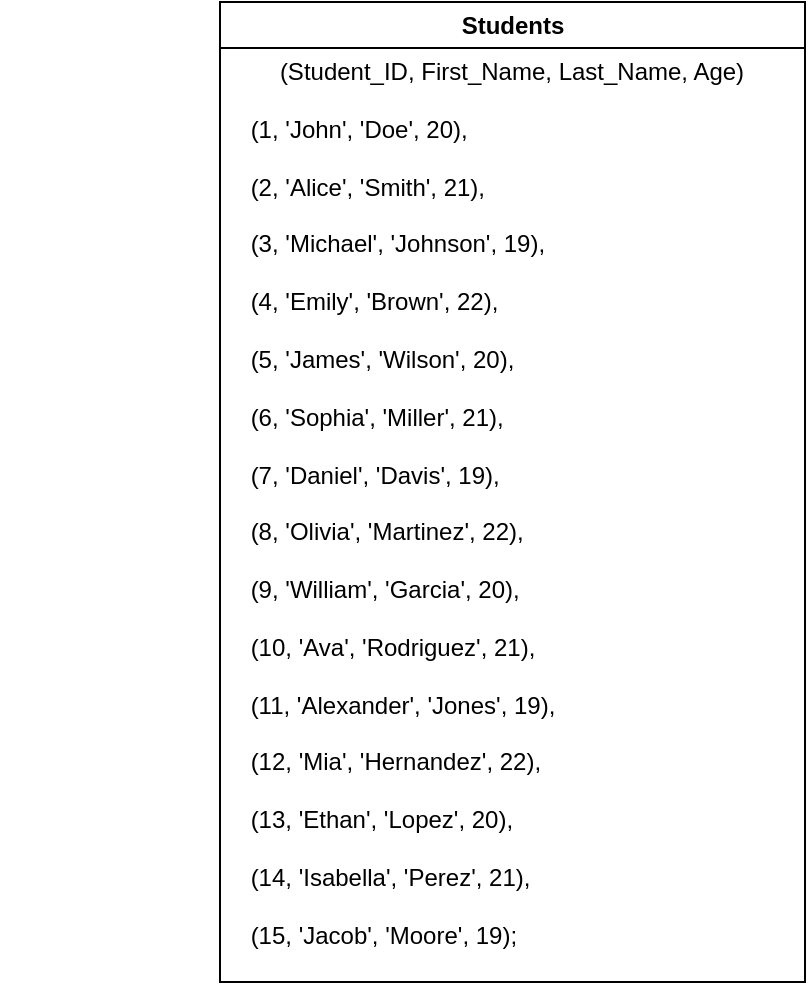 <mxfile version="24.3.1" type="device" pages="6">
  <diagram name="Страница — 1" id="2k8u5zsyD7cZ7z-ac8uu">
    <mxGraphModel dx="954" dy="640" grid="1" gridSize="10" guides="1" tooltips="1" connect="1" arrows="1" fold="1" page="1" pageScale="1" pageWidth="827" pageHeight="1169" math="0" shadow="0">
      <root>
        <mxCell id="0" />
        <mxCell id="1" parent="0" />
        <mxCell id="POhbqO6D0th_ivArTJxQ-1" value="Students" style="swimlane;whiteSpace=wrap;html=1;" vertex="1" parent="1">
          <mxGeometry x="290" y="70" width="292.5" height="490" as="geometry" />
        </mxCell>
        <mxCell id="POhbqO6D0th_ivArTJxQ-5" value="(Student_ID, First_Name, Last_Name, Age)" style="text;html=1;align=center;verticalAlign=middle;whiteSpace=wrap;rounded=0;" vertex="1" parent="POhbqO6D0th_ivArTJxQ-1">
          <mxGeometry x="11.25" y="20" width="270" height="30" as="geometry" />
        </mxCell>
        <mxCell id="POhbqO6D0th_ivArTJxQ-3" value="&lt;div style=&quot;text-align: left;&quot;&gt;&lt;font style=&quot;font-size: 12px;&quot;&gt;(1, &#39;John&#39;, &#39;Doe&#39;, 20),&lt;/font&gt;&lt;/div&gt;&lt;div style=&quot;text-align: left;&quot;&gt;&lt;font style=&quot;font-size: 12px;&quot;&gt;&lt;br&gt;&lt;/font&gt;&lt;/div&gt;&lt;div style=&quot;text-align: left;&quot;&gt;(2, &#39;Alice&#39;, &#39;Smith&#39;, 21),&lt;/div&gt;&lt;div style=&quot;text-align: left;&quot;&gt;&lt;br&gt;&lt;/div&gt;&lt;div style=&quot;text-align: justify;&quot;&gt;(3, &#39;Michael&#39;, &#39;Johnson&#39;, 19),&lt;/div&gt;&lt;div style=&quot;text-align: justify;&quot;&gt;&lt;br&gt;&lt;/div&gt;&lt;div style=&quot;text-align: justify;&quot;&gt;(4, &#39;Emily&#39;, &#39;Brown&#39;, 22),&lt;/div&gt;&lt;div style=&quot;text-align: justify;&quot;&gt;&lt;br&gt;&lt;/div&gt;&lt;div style=&quot;text-align: justify;&quot;&gt;(5, &#39;James&#39;, &#39;Wilson&#39;, 20),&lt;/div&gt;&lt;div style=&quot;text-align: justify;&quot;&gt;&lt;br&gt;&lt;/div&gt;&lt;div style=&quot;text-align: justify;&quot;&gt;(6, &#39;Sophia&#39;, &#39;Miller&#39;, 21),&lt;/div&gt;&lt;div style=&quot;text-align: justify;&quot;&gt;&lt;br&gt;&lt;/div&gt;&lt;div style=&quot;text-align: justify;&quot;&gt;(7, &#39;Daniel&#39;, &#39;Davis&#39;, 19),&lt;/div&gt;&lt;div style=&quot;text-align: justify;&quot;&gt;&lt;br&gt;&lt;/div&gt;&lt;div style=&quot;text-align: justify;&quot;&gt;(8, &#39;Olivia&#39;, &#39;Martinez&#39;, 22),&lt;/div&gt;&lt;div style=&quot;text-align: justify;&quot;&gt;&lt;br&gt;&lt;/div&gt;&lt;div style=&quot;text-align: justify;&quot;&gt;(9, &#39;William&#39;, &#39;Garcia&#39;, 20),&lt;/div&gt;&lt;div style=&quot;text-align: justify;&quot;&gt;&lt;br&gt;&lt;/div&gt;&lt;div style=&quot;text-align: justify;&quot;&gt;(10, &#39;Ava&#39;, &#39;Rodriguez&#39;, 21),&lt;/div&gt;&lt;div style=&quot;text-align: justify;&quot;&gt;&lt;br&gt;&lt;/div&gt;&lt;div style=&quot;text-align: justify;&quot;&gt;(11, &#39;Alexander&#39;, &#39;Jones&#39;, 19),&lt;/div&gt;&lt;div style=&quot;text-align: justify;&quot;&gt;&lt;br&gt;&lt;/div&gt;&lt;div style=&quot;text-align: justify;&quot;&gt;(12, &#39;Mia&#39;, &#39;Hernandez&#39;, 22),&lt;/div&gt;&lt;div style=&quot;text-align: justify;&quot;&gt;&lt;br&gt;&lt;/div&gt;&lt;div style=&quot;text-align: justify;&quot;&gt;(13, &#39;Ethan&#39;, &#39;Lopez&#39;, 20),&lt;/div&gt;&lt;div style=&quot;text-align: justify;&quot;&gt;&lt;br&gt;&lt;/div&gt;&lt;div style=&quot;text-align: justify;&quot;&gt;(14, &#39;Isabella&#39;, &#39;Perez&#39;, 21),&lt;/div&gt;&lt;div style=&quot;text-align: justify;&quot;&gt;&lt;br&gt;&lt;/div&gt;&lt;div style=&quot;text-align: justify;&quot;&gt;(15, &#39;Jacob&#39;, &#39;Moore&#39;, 19);&lt;/div&gt;" style="text;html=1;align=center;verticalAlign=middle;whiteSpace=wrap;rounded=0;" vertex="1" parent="POhbqO6D0th_ivArTJxQ-1">
          <mxGeometry x="-110" y="250" width="402.5" height="30" as="geometry" />
        </mxCell>
      </root>
    </mxGraphModel>
  </diagram>
  <diagram id="VxMuIezB67Uy0fcdeIkM" name="Страница — 2">
    <mxGraphModel dx="1004" dy="674" grid="1" gridSize="10" guides="1" tooltips="1" connect="1" arrows="1" fold="1" page="1" pageScale="1" pageWidth="827" pageHeight="1169" math="0" shadow="0">
      <root>
        <mxCell id="0" />
        <mxCell id="1" parent="0" />
        <mxCell id="5b2G5kedYYkypWOvxyKD-1" value="Cities" style="swimlane;whiteSpace=wrap;html=1;" vertex="1" parent="1">
          <mxGeometry x="290" y="210" width="302.5" height="490" as="geometry" />
        </mxCell>
        <mxCell id="5b2G5kedYYkypWOvxyKD-3" value="&lt;div style=&quot;&quot;&gt;&lt;span style=&quot;background-color: initial;&quot;&gt;(City_ID, Name, Country)&lt;/span&gt;&lt;/div&gt;" style="text;html=1;align=center;verticalAlign=middle;whiteSpace=wrap;rounded=0;" vertex="1" parent="5b2G5kedYYkypWOvxyKD-1">
          <mxGeometry x="16.25" y="20" width="270" height="30" as="geometry" />
        </mxCell>
        <mxCell id="5b2G5kedYYkypWOvxyKD-2" value="&lt;div style=&quot;text-align: left;&quot;&gt;&lt;div&gt;(1, &#39;New York&#39;, &#39;USA&#39;),&lt;/div&gt;&lt;div&gt;&lt;br&gt;&lt;/div&gt;&lt;div&gt;(2, &#39;London&#39;, &#39;UK&#39;),&lt;/div&gt;&lt;div&gt;&lt;br&gt;&lt;/div&gt;&lt;div&gt;(3, &#39;Paris&#39;, &#39;France&#39;),&lt;/div&gt;&lt;div&gt;&lt;br&gt;&lt;/div&gt;&lt;div&gt;(4, &#39;Tokyo&#39;, &#39;Japan&#39;),&lt;/div&gt;&lt;div&gt;&lt;br&gt;&lt;/div&gt;&lt;div&gt;(5, &#39;Berlin&#39;, &#39;Germany&#39;),&lt;/div&gt;&lt;div&gt;&lt;br&gt;&lt;/div&gt;&lt;div&gt;(6, &#39;Rome&#39;, &#39;Italy&#39;),&lt;/div&gt;&lt;div&gt;&lt;br&gt;&lt;/div&gt;&lt;div&gt;(7, &#39;Moscow&#39;, &#39;Russia&#39;),&lt;/div&gt;&lt;div&gt;&lt;br&gt;&lt;/div&gt;&lt;div&gt;(8, &#39;Sydney&#39;, &#39;Australia&#39;),&lt;/div&gt;&lt;div&gt;&lt;br&gt;&lt;/div&gt;&lt;div&gt;(9, &#39;Toronto&#39;, &#39;Canada&#39;),&lt;/div&gt;&lt;div&gt;&lt;br&gt;&lt;/div&gt;&lt;div&gt;(10, &#39;Rio de Janeiro&#39;, &#39;Brazil&#39;),&lt;/div&gt;&lt;div&gt;&lt;br&gt;&lt;/div&gt;&lt;div&gt;(11, &#39;Dubai&#39;, &#39;UAE&#39;),&lt;/div&gt;&lt;div&gt;&lt;br&gt;&lt;/div&gt;&lt;div&gt;(12, &#39;Seoul&#39;, &#39;South Korea&#39;),&lt;/div&gt;&lt;div&gt;&lt;br&gt;&lt;/div&gt;&lt;div&gt;(13, &#39;Cairo&#39;, &#39;Egypt&#39;),&lt;/div&gt;&lt;div&gt;&lt;br&gt;&lt;/div&gt;&lt;div&gt;(14, &#39;Bangkok&#39;, &#39;Thailand&#39;),&lt;/div&gt;&lt;div&gt;&lt;br&gt;&lt;/div&gt;&lt;div&gt;(15, &#39;Mexico City&#39;, &#39;Mexico&#39;);&lt;/div&gt;&lt;/div&gt;" style="text;html=1;align=center;verticalAlign=middle;whiteSpace=wrap;rounded=0;" vertex="1" parent="5b2G5kedYYkypWOvxyKD-1">
          <mxGeometry x="-100" y="250" width="402.5" height="20" as="geometry" />
        </mxCell>
        <mxCell id="5b2G5kedYYkypWOvxyKD-4" style="edgeStyle=orthogonalEdgeStyle;rounded=0;orthogonalLoop=1;jettySize=auto;html=1;exitX=0.5;exitY=1;exitDx=0;exitDy=0;entryX=0.519;entryY=0.967;entryDx=0;entryDy=0;entryPerimeter=0;" edge="1" parent="5b2G5kedYYkypWOvxyKD-1" source="5b2G5kedYYkypWOvxyKD-2" target="5b2G5kedYYkypWOvxyKD-2">
          <mxGeometry relative="1" as="geometry" />
        </mxCell>
      </root>
    </mxGraphModel>
  </diagram>
  <diagram id="JBfXTO1gBDCLDs15LvKt" name="Страница — 3">
    <mxGraphModel dx="1193" dy="800" grid="1" gridSize="10" guides="1" tooltips="1" connect="1" arrows="1" fold="1" page="1" pageScale="1" pageWidth="827" pageHeight="1169" math="0" shadow="0">
      <root>
        <mxCell id="0" />
        <mxCell id="1" parent="0" />
        <mxCell id="piEFVMTOtwPeYRegFC2L-1" value="Books" style="swimlane;whiteSpace=wrap;html=1;" vertex="1" parent="1">
          <mxGeometry x="250" y="170" width="402.5" height="480" as="geometry" />
        </mxCell>
        <mxCell id="piEFVMTOtwPeYRegFC2L-3" value="&lt;div style=&quot;&quot;&gt;(Book_ID, Title, Author, Genre)&lt;br&gt;&lt;/div&gt;" style="text;html=1;align=center;verticalAlign=middle;whiteSpace=wrap;rounded=0;" vertex="1" parent="piEFVMTOtwPeYRegFC2L-1">
          <mxGeometry x="60" y="20" width="270" height="30" as="geometry" />
        </mxCell>
        <mxCell id="piEFVMTOtwPeYRegFC2L-2" value="&lt;div style=&quot;text-align: left;&quot;&gt;&lt;div&gt;(1, &#39;War and Peace&#39;, &#39;Leo Tolstoy&#39;, &#39;Novel&#39;),&lt;/div&gt;&lt;div&gt;&lt;br&gt;&lt;/div&gt;&lt;div&gt;(2, &#39;1984&#39;, &#39;George Orwell&#39;, &#39;Science Fiction&#39;),&lt;/div&gt;&lt;div&gt;&lt;br&gt;&lt;/div&gt;&lt;div&gt;(3, &#39;To Kill a Mockingbird&#39;, &#39;Harper Lee&#39;, &#39;Fiction&#39;),&lt;/div&gt;&lt;div&gt;&lt;br&gt;&lt;/div&gt;&lt;div&gt;(4, &#39;The Catcher in the Rye&#39;, &#39;J.D. Salinger&#39;, &#39;Novel&#39;),&lt;/div&gt;&lt;div&gt;&lt;br&gt;&lt;/div&gt;&lt;div&gt;(5, &#39;Pride and Prejudice&#39;, &#39;Jane Austen&#39;, &#39;Classic&#39;),&lt;/div&gt;&lt;div&gt;&lt;br&gt;&lt;/div&gt;&lt;div&gt;(6, &#39;The Great Gatsby&#39;, &#39;F. Scott Fitzgerald&#39;, &#39;Novel&#39;),&lt;/div&gt;&lt;div&gt;&lt;br&gt;&lt;/div&gt;&lt;div&gt;(7, &#39;Crime and Punishment&#39;, &#39;Fyodor Dostoevsky&#39;, &#39;Novel&#39;),&lt;/div&gt;&lt;div&gt;&lt;br&gt;&lt;/div&gt;&lt;div&gt;(8, &#39;The Lord of the Rings&#39;, &#39;J.R.R. Tolkien&#39;, &#39;Fantasy&#39;),&lt;/div&gt;&lt;div&gt;&lt;br&gt;&lt;/div&gt;&lt;div&gt;(9, &#39;Harry Potter and the Philosopher&#39;&#39;s Stone&#39;, &#39;J.K. Rowling&#39;, &#39;Fantasy&#39;),&lt;/div&gt;&lt;div&gt;&lt;br&gt;&lt;/div&gt;&lt;div&gt;(10, &#39;The Hobbit&#39;, &#39;J.R.R. Tolkien&#39;, &#39;Fantasy&#39;),&lt;/div&gt;&lt;div&gt;&lt;br&gt;&lt;/div&gt;&lt;div&gt;(11, &#39;The Da Vinci Code&#39;, &#39;Dan Brown&#39;, &#39;Mystery&#39;),&lt;/div&gt;&lt;div&gt;&lt;br&gt;&lt;/div&gt;&lt;div&gt;(12, &#39;The Hunger Games&#39;, &#39;Suzanne Collins&#39;, &#39;Young Adult&#39;),&lt;/div&gt;&lt;div&gt;&lt;br&gt;&lt;/div&gt;&lt;div&gt;(13, &#39;The Alchemist&#39;, &#39;Paulo Coelho&#39;, &#39;Fiction&#39;),&lt;/div&gt;&lt;div&gt;&lt;br&gt;&lt;/div&gt;&lt;div&gt;(14, &#39;Gone with the Wind&#39;, &#39;Margaret Mitchell&#39;, &#39;Historical Fiction&#39;),&lt;/div&gt;&lt;div&gt;&lt;br&gt;&lt;/div&gt;&lt;div&gt;(15, &#39;The Kite Runner&#39;, &#39;Khaled Hosseini&#39;, &#39;Fiction&#39;);&lt;/div&gt;&lt;/div&gt;" style="text;html=1;align=center;verticalAlign=middle;whiteSpace=wrap;rounded=0;" vertex="1" parent="piEFVMTOtwPeYRegFC2L-1">
          <mxGeometry y="250" width="402.5" height="30" as="geometry" />
        </mxCell>
      </root>
    </mxGraphModel>
  </diagram>
  <diagram id="GCu_IbYPo4ZNSq1V8LWn" name="Страница — 4">
    <mxGraphModel dx="1193" dy="800" grid="1" gridSize="10" guides="1" tooltips="1" connect="1" arrows="1" fold="1" page="1" pageScale="1" pageWidth="827" pageHeight="1169" math="0" shadow="0">
      <root>
        <mxCell id="0" />
        <mxCell id="1" parent="0" />
        <mxCell id="JsUF1Due9XGQrf4tQmki-1" value="Friends" style="text;whiteSpace=wrap;fontSize=20;" vertex="1" parent="1">
          <mxGeometry x="386" y="104" width="370" height="40" as="geometry" />
        </mxCell>
        <mxCell id="MiLU1qoUOUJZhFdcRfjD-3" style="edgeStyle=orthogonalEdgeStyle;rounded=0;orthogonalLoop=1;jettySize=auto;html=1;" edge="1" parent="1" source="JsUF1Due9XGQrf4tQmki-3" target="JsUF1Due9XGQrf4tQmki-4">
          <mxGeometry relative="1" as="geometry" />
        </mxCell>
        <mxCell id="MiLU1qoUOUJZhFdcRfjD-4" style="edgeStyle=orthogonalEdgeStyle;rounded=0;orthogonalLoop=1;jettySize=auto;html=1;entryX=0.5;entryY=1;entryDx=0;entryDy=0;" edge="1" parent="1" source="JsUF1Due9XGQrf4tQmki-3" target="JsUF1Due9XGQrf4tQmki-5">
          <mxGeometry relative="1" as="geometry">
            <Array as="points">
              <mxPoint x="172" y="244" />
              <mxPoint x="426" y="244" />
            </Array>
          </mxGeometry>
        </mxCell>
        <mxCell id="JsUF1Due9XGQrf4tQmki-3" value="John" style="ellipse;whiteSpace=wrap;html=1;" vertex="1" parent="1">
          <mxGeometry x="136" y="144" width="80" height="80" as="geometry" />
        </mxCell>
        <mxCell id="MiLU1qoUOUJZhFdcRfjD-5" style="edgeStyle=orthogonalEdgeStyle;rounded=0;orthogonalLoop=1;jettySize=auto;html=1;" edge="1" parent="1" source="JsUF1Due9XGQrf4tQmki-4" target="JsUF1Due9XGQrf4tQmki-5">
          <mxGeometry relative="1" as="geometry" />
        </mxCell>
        <mxCell id="JsUF1Due9XGQrf4tQmki-4" value="Alice" style="ellipse;whiteSpace=wrap;html=1;" vertex="1" parent="1">
          <mxGeometry x="256" y="144" width="80" height="80" as="geometry" />
        </mxCell>
        <mxCell id="JsUF1Due9XGQrf4tQmki-5" value="Michael" style="ellipse;whiteSpace=wrap;html=1;" vertex="1" parent="1">
          <mxGeometry x="386" y="144" width="80" height="80" as="geometry" />
        </mxCell>
        <mxCell id="MiLU1qoUOUJZhFdcRfjD-6" style="edgeStyle=orthogonalEdgeStyle;rounded=0;orthogonalLoop=1;jettySize=auto;html=1;" edge="1" parent="1" source="JsUF1Due9XGQrf4tQmki-6" target="JsUF1Due9XGQrf4tQmki-7">
          <mxGeometry relative="1" as="geometry" />
        </mxCell>
        <mxCell id="JsUF1Due9XGQrf4tQmki-6" value="Emily" style="ellipse;whiteSpace=wrap;html=1;" vertex="1" parent="1">
          <mxGeometry x="516" y="144" width="80" height="80" as="geometry" />
        </mxCell>
        <mxCell id="MiLU1qoUOUJZhFdcRfjD-13" style="edgeStyle=orthogonalEdgeStyle;rounded=0;orthogonalLoop=1;jettySize=auto;html=1;" edge="1" parent="1" source="JsUF1Due9XGQrf4tQmki-7" target="JsUF1Due9XGQrf4tQmki-10">
          <mxGeometry relative="1" as="geometry">
            <Array as="points">
              <mxPoint x="676" y="284" />
              <mxPoint x="426" y="284" />
            </Array>
          </mxGeometry>
        </mxCell>
        <mxCell id="JsUF1Due9XGQrf4tQmki-7" value="James" style="ellipse;whiteSpace=wrap;html=1;" vertex="1" parent="1">
          <mxGeometry x="636" y="144" width="80" height="80" as="geometry" />
        </mxCell>
        <mxCell id="MiLU1qoUOUJZhFdcRfjD-7" style="edgeStyle=orthogonalEdgeStyle;rounded=0;orthogonalLoop=1;jettySize=auto;html=1;" edge="1" parent="1" source="JsUF1Due9XGQrf4tQmki-8" target="JsUF1Due9XGQrf4tQmki-9">
          <mxGeometry relative="1" as="geometry" />
        </mxCell>
        <mxCell id="JsUF1Due9XGQrf4tQmki-8" value="Sophia" style="ellipse;whiteSpace=wrap;html=1;" vertex="1" parent="1">
          <mxGeometry x="136" y="314" width="80" height="80" as="geometry" />
        </mxCell>
        <mxCell id="JsUF1Due9XGQrf4tQmki-9" value="Daniel" style="ellipse;whiteSpace=wrap;html=1;" vertex="1" parent="1">
          <mxGeometry x="256" y="314" width="80" height="80" as="geometry" />
        </mxCell>
        <mxCell id="MiLU1qoUOUJZhFdcRfjD-8" style="edgeStyle=orthogonalEdgeStyle;rounded=0;orthogonalLoop=1;jettySize=auto;html=1;" edge="1" parent="1" source="JsUF1Due9XGQrf4tQmki-10" target="JsUF1Due9XGQrf4tQmki-11">
          <mxGeometry relative="1" as="geometry" />
        </mxCell>
        <mxCell id="JsUF1Due9XGQrf4tQmki-10" value="Olivia" style="ellipse;whiteSpace=wrap;html=1;" vertex="1" parent="1">
          <mxGeometry x="386" y="314" width="80" height="80" as="geometry" />
        </mxCell>
        <mxCell id="JsUF1Due9XGQrf4tQmki-11" value="William" style="ellipse;whiteSpace=wrap;html=1;" vertex="1" parent="1">
          <mxGeometry x="516" y="314" width="80" height="80" as="geometry" />
        </mxCell>
        <mxCell id="MiLU1qoUOUJZhFdcRfjD-9" style="edgeStyle=orthogonalEdgeStyle;rounded=0;orthogonalLoop=1;jettySize=auto;html=1;" edge="1" parent="1" source="JsUF1Due9XGQrf4tQmki-12" target="JsUF1Due9XGQrf4tQmki-13">
          <mxGeometry relative="1" as="geometry">
            <Array as="points">
              <mxPoint x="676" y="424" />
              <mxPoint x="176" y="424" />
            </Array>
          </mxGeometry>
        </mxCell>
        <mxCell id="JsUF1Due9XGQrf4tQmki-12" value="Ava" style="ellipse;whiteSpace=wrap;html=1;" vertex="1" parent="1">
          <mxGeometry x="636" y="314" width="80" height="80" as="geometry" />
        </mxCell>
        <mxCell id="JsUF1Due9XGQrf4tQmki-13" value="Alexander" style="ellipse;whiteSpace=wrap;html=1;" vertex="1" parent="1">
          <mxGeometry x="136" y="484" width="80" height="80" as="geometry" />
        </mxCell>
        <mxCell id="MiLU1qoUOUJZhFdcRfjD-10" style="edgeStyle=orthogonalEdgeStyle;rounded=0;orthogonalLoop=1;jettySize=auto;html=1;entryX=0;entryY=0.5;entryDx=0;entryDy=0;" edge="1" parent="1" source="JsUF1Due9XGQrf4tQmki-14" target="JsUF1Due9XGQrf4tQmki-15">
          <mxGeometry relative="1" as="geometry" />
        </mxCell>
        <mxCell id="MiLU1qoUOUJZhFdcRfjD-14" style="edgeStyle=orthogonalEdgeStyle;rounded=0;orthogonalLoop=1;jettySize=auto;html=1;entryX=0.5;entryY=0;entryDx=0;entryDy=0;" edge="1" parent="1" source="JsUF1Due9XGQrf4tQmki-14" target="JsUF1Due9XGQrf4tQmki-17">
          <mxGeometry relative="1" as="geometry">
            <Array as="points">
              <mxPoint x="296" y="464" />
              <mxPoint x="676" y="464" />
            </Array>
          </mxGeometry>
        </mxCell>
        <mxCell id="JsUF1Due9XGQrf4tQmki-14" value="Mia" style="ellipse;whiteSpace=wrap;html=1;" vertex="1" parent="1">
          <mxGeometry x="256" y="484" width="80" height="80" as="geometry" />
        </mxCell>
        <mxCell id="JsUF1Due9XGQrf4tQmki-15" value="Ethan" style="ellipse;whiteSpace=wrap;html=1;" vertex="1" parent="1">
          <mxGeometry x="386" y="484" width="80" height="80" as="geometry" />
        </mxCell>
        <mxCell id="MiLU1qoUOUJZhFdcRfjD-12" style="edgeStyle=orthogonalEdgeStyle;rounded=0;orthogonalLoop=1;jettySize=auto;html=1;" edge="1" parent="1" source="JsUF1Due9XGQrf4tQmki-16" target="JsUF1Due9XGQrf4tQmki-17">
          <mxGeometry relative="1" as="geometry" />
        </mxCell>
        <mxCell id="JsUF1Due9XGQrf4tQmki-16" value="Isabella" style="ellipse;whiteSpace=wrap;html=1;" vertex="1" parent="1">
          <mxGeometry x="516" y="484" width="80" height="80" as="geometry" />
        </mxCell>
        <mxCell id="MiLU1qoUOUJZhFdcRfjD-15" style="edgeStyle=orthogonalEdgeStyle;rounded=0;orthogonalLoop=1;jettySize=auto;html=1;" edge="1" parent="1" source="JsUF1Due9XGQrf4tQmki-17" target="JsUF1Due9XGQrf4tQmki-8">
          <mxGeometry relative="1" as="geometry">
            <Array as="points">
              <mxPoint x="676" y="584" />
              <mxPoint x="112" y="584" />
              <mxPoint x="112" y="354" />
            </Array>
          </mxGeometry>
        </mxCell>
        <mxCell id="JsUF1Due9XGQrf4tQmki-17" value="Jacob" style="ellipse;whiteSpace=wrap;html=1;" vertex="1" parent="1">
          <mxGeometry x="636" y="484" width="80" height="80" as="geometry" />
        </mxCell>
      </root>
    </mxGraphModel>
  </diagram>
  <diagram id="6TeCfLGjLnzWIB_GJA0o" name="Страница — 5">
    <mxGraphModel dx="954" dy="640" grid="1" gridSize="10" guides="1" tooltips="1" connect="1" arrows="1" fold="1" page="1" pageScale="1" pageWidth="827" pageHeight="1169" math="0" shadow="0">
      <root>
        <mxCell id="0" />
        <mxCell id="1" parent="0" />
        <mxCell id="V9EYPzLCn3RGHzNZ7Xnr-1" value="John" style="ellipse;whiteSpace=wrap;html=1;" vertex="1" parent="1">
          <mxGeometry x="180" y="160" width="80" height="80" as="geometry" />
        </mxCell>
        <mxCell id="V9EYPzLCn3RGHzNZ7Xnr-34" style="edgeStyle=orthogonalEdgeStyle;rounded=0;orthogonalLoop=1;jettySize=auto;html=1;" edge="1" parent="1" source="V9EYPzLCn3RGHzNZ7Xnr-2" target="V9EYPzLCn3RGHzNZ7Xnr-23">
          <mxGeometry relative="1" as="geometry">
            <Array as="points">
              <mxPoint x="330" y="120" />
              <mxPoint x="120" y="120" />
              <mxPoint x="120" y="490" />
            </Array>
          </mxGeometry>
        </mxCell>
        <mxCell id="V9EYPzLCn3RGHzNZ7Xnr-2" value="Alice" style="ellipse;whiteSpace=wrap;html=1;" vertex="1" parent="1">
          <mxGeometry x="290" y="160" width="80" height="80" as="geometry" />
        </mxCell>
        <mxCell id="V9EYPzLCn3RGHzNZ7Xnr-35" style="edgeStyle=orthogonalEdgeStyle;rounded=0;orthogonalLoop=1;jettySize=auto;html=1;" edge="1" parent="1" source="V9EYPzLCn3RGHzNZ7Xnr-3" target="V9EYPzLCn3RGHzNZ7Xnr-24">
          <mxGeometry relative="1" as="geometry">
            <Array as="points">
              <mxPoint x="380" y="200" />
              <mxPoint x="380" y="490" />
            </Array>
          </mxGeometry>
        </mxCell>
        <mxCell id="V9EYPzLCn3RGHzNZ7Xnr-3" value="Michael" style="ellipse;whiteSpace=wrap;html=1;" vertex="1" parent="1">
          <mxGeometry x="400" y="160" width="80" height="80" as="geometry" />
        </mxCell>
        <mxCell id="V9EYPzLCn3RGHzNZ7Xnr-37" style="edgeStyle=orthogonalEdgeStyle;rounded=0;orthogonalLoop=1;jettySize=auto;html=1;entryX=1;entryY=0.5;entryDx=0;entryDy=0;" edge="1" parent="1" source="V9EYPzLCn3RGHzNZ7Xnr-4" target="V9EYPzLCn3RGHzNZ7Xnr-27">
          <mxGeometry relative="1" as="geometry" />
        </mxCell>
        <mxCell id="V9EYPzLCn3RGHzNZ7Xnr-4" value="James" style="ellipse;whiteSpace=wrap;html=1;" vertex="1" parent="1">
          <mxGeometry x="636" y="160" width="80" height="80" as="geometry" />
        </mxCell>
        <mxCell id="V9EYPzLCn3RGHzNZ7Xnr-36" style="edgeStyle=orthogonalEdgeStyle;rounded=0;orthogonalLoop=1;jettySize=auto;html=1;entryX=1;entryY=0.5;entryDx=0;entryDy=0;" edge="1" parent="1" source="V9EYPzLCn3RGHzNZ7Xnr-5" target="V9EYPzLCn3RGHzNZ7Xnr-25">
          <mxGeometry relative="1" as="geometry">
            <Array as="points">
              <mxPoint x="496" y="200" />
              <mxPoint x="496" y="490" />
            </Array>
          </mxGeometry>
        </mxCell>
        <mxCell id="V9EYPzLCn3RGHzNZ7Xnr-5" value="Emily" style="ellipse;whiteSpace=wrap;html=1;" vertex="1" parent="1">
          <mxGeometry x="516" y="160" width="80" height="80" as="geometry" />
        </mxCell>
        <mxCell id="V9EYPzLCn3RGHzNZ7Xnr-16" value="Resides" style="text;whiteSpace=wrap;fontSize=20;" vertex="1" parent="1">
          <mxGeometry x="394" y="70" width="80" height="40" as="geometry" />
        </mxCell>
        <mxCell id="V9EYPzLCn3RGHzNZ7Xnr-38" style="edgeStyle=orthogonalEdgeStyle;rounded=0;orthogonalLoop=1;jettySize=auto;html=1;" edge="1" parent="1" source="V9EYPzLCn3RGHzNZ7Xnr-18" target="V9EYPzLCn3RGHzNZ7Xnr-23">
          <mxGeometry relative="1" as="geometry" />
        </mxCell>
        <mxCell id="V9EYPzLCn3RGHzNZ7Xnr-18" value="Sophia" style="ellipse;whiteSpace=wrap;html=1;" vertex="1" parent="1">
          <mxGeometry x="180" y="270" width="80" height="80" as="geometry" />
        </mxCell>
        <mxCell id="V9EYPzLCn3RGHzNZ7Xnr-39" style="edgeStyle=orthogonalEdgeStyle;rounded=0;orthogonalLoop=1;jettySize=auto;html=1;entryX=0.5;entryY=0;entryDx=0;entryDy=0;" edge="1" parent="1" source="V9EYPzLCn3RGHzNZ7Xnr-19" target="V9EYPzLCn3RGHzNZ7Xnr-24">
          <mxGeometry relative="1" as="geometry" />
        </mxCell>
        <mxCell id="V9EYPzLCn3RGHzNZ7Xnr-19" value="Daniel" style="ellipse;whiteSpace=wrap;html=1;" vertex="1" parent="1">
          <mxGeometry x="290" y="270" width="80" height="80" as="geometry" />
        </mxCell>
        <mxCell id="V9EYPzLCn3RGHzNZ7Xnr-40" style="edgeStyle=orthogonalEdgeStyle;rounded=0;orthogonalLoop=1;jettySize=auto;html=1;" edge="1" parent="1" source="V9EYPzLCn3RGHzNZ7Xnr-20" target="V9EYPzLCn3RGHzNZ7Xnr-25">
          <mxGeometry relative="1" as="geometry" />
        </mxCell>
        <mxCell id="V9EYPzLCn3RGHzNZ7Xnr-20" value="Olivia" style="ellipse;whiteSpace=wrap;html=1;" vertex="1" parent="1">
          <mxGeometry x="400" y="270" width="80" height="80" as="geometry" />
        </mxCell>
        <mxCell id="V9EYPzLCn3RGHzNZ7Xnr-42" style="edgeStyle=orthogonalEdgeStyle;rounded=0;orthogonalLoop=1;jettySize=auto;html=1;" edge="1" parent="1" source="V9EYPzLCn3RGHzNZ7Xnr-21" target="V9EYPzLCn3RGHzNZ7Xnr-26">
          <mxGeometry relative="1" as="geometry" />
        </mxCell>
        <mxCell id="V9EYPzLCn3RGHzNZ7Xnr-21" value="Ava" style="ellipse;whiteSpace=wrap;html=1;" vertex="1" parent="1">
          <mxGeometry x="636" y="270" width="80" height="80" as="geometry" />
        </mxCell>
        <mxCell id="V9EYPzLCn3RGHzNZ7Xnr-41" style="edgeStyle=orthogonalEdgeStyle;rounded=0;orthogonalLoop=1;jettySize=auto;html=1;entryX=0.5;entryY=0;entryDx=0;entryDy=0;" edge="1" parent="1" source="V9EYPzLCn3RGHzNZ7Xnr-22" target="V9EYPzLCn3RGHzNZ7Xnr-27">
          <mxGeometry relative="1" as="geometry" />
        </mxCell>
        <mxCell id="V9EYPzLCn3RGHzNZ7Xnr-22" value="William" style="ellipse;whiteSpace=wrap;html=1;" vertex="1" parent="1">
          <mxGeometry x="516" y="270" width="80" height="80" as="geometry" />
        </mxCell>
        <mxCell id="V9EYPzLCn3RGHzNZ7Xnr-23" value="New York" style="ellipse;whiteSpace=wrap;html=1;" vertex="1" parent="1">
          <mxGeometry x="180" y="450" width="80" height="80" as="geometry" />
        </mxCell>
        <mxCell id="V9EYPzLCn3RGHzNZ7Xnr-24" value="London" style="ellipse;whiteSpace=wrap;html=1;" vertex="1" parent="1">
          <mxGeometry x="290" y="450" width="80" height="80" as="geometry" />
        </mxCell>
        <mxCell id="V9EYPzLCn3RGHzNZ7Xnr-25" value="Paris" style="ellipse;whiteSpace=wrap;html=1;" vertex="1" parent="1">
          <mxGeometry x="400" y="450" width="80" height="80" as="geometry" />
        </mxCell>
        <mxCell id="V9EYPzLCn3RGHzNZ7Xnr-26" value="Berlin" style="ellipse;whiteSpace=wrap;html=1;" vertex="1" parent="1">
          <mxGeometry x="636" y="450" width="80" height="80" as="geometry" />
        </mxCell>
        <mxCell id="V9EYPzLCn3RGHzNZ7Xnr-27" value="Tokyo" style="ellipse;whiteSpace=wrap;html=1;" vertex="1" parent="1">
          <mxGeometry x="516" y="450" width="80" height="80" as="geometry" />
        </mxCell>
        <mxCell id="V9EYPzLCn3RGHzNZ7Xnr-33" style="edgeStyle=orthogonalEdgeStyle;rounded=0;orthogonalLoop=1;jettySize=auto;html=1;entryX=0;entryY=0.613;entryDx=0;entryDy=0;entryPerimeter=0;" edge="1" parent="1" source="V9EYPzLCn3RGHzNZ7Xnr-1" target="V9EYPzLCn3RGHzNZ7Xnr-23">
          <mxGeometry relative="1" as="geometry">
            <Array as="points">
              <mxPoint x="160" y="200" />
              <mxPoint x="160" y="499" />
            </Array>
          </mxGeometry>
        </mxCell>
      </root>
    </mxGraphModel>
  </diagram>
  <diagram id="D6-u1cp2blrXKZrhVUZ4" name="Страница — 6">
    <mxGraphModel dx="763" dy="512" grid="1" gridSize="10" guides="1" tooltips="1" connect="1" arrows="1" fold="1" page="1" pageScale="1" pageWidth="827" pageHeight="1169" math="0" shadow="0">
      <root>
        <mxCell id="0" />
        <mxCell id="1" parent="0" />
        <mxCell id="htNeZ35LnZua7If7ig_P-2" value="&lt;span style=&quot;color: rgb(0, 0, 0); font-family: Helvetica; font-style: normal; font-variant-ligatures: normal; font-variant-caps: normal; font-weight: 400; letter-spacing: normal; orphans: 2; text-align: left; text-indent: 0px; text-transform: none; widows: 2; word-spacing: 0px; -webkit-text-stroke-width: 0px; white-space: normal; background-color: rgb(251, 251, 251); text-decoration-thickness: initial; text-decoration-style: initial; text-decoration-color: initial; float: none; display: inline !important;&quot;&gt;&lt;font style=&quot;font-size: 20px;&quot;&gt;Recommends_Book&lt;/font&gt;&lt;/span&gt;" style="text;whiteSpace=wrap;html=1;" vertex="1" parent="1">
          <mxGeometry x="310" y="90" width="140" height="40" as="geometry" />
        </mxCell>
        <mxCell id="2EtEggNZEEqfJE6AkbKq-17" style="edgeStyle=orthogonalEdgeStyle;rounded=0;orthogonalLoop=1;jettySize=auto;html=1;" edge="1" parent="1" source="2EtEggNZEEqfJE6AkbKq-1" target="2EtEggNZEEqfJE6AkbKq-12">
          <mxGeometry relative="1" as="geometry">
            <Array as="points">
              <mxPoint x="140" y="200" />
              <mxPoint x="140" y="470" />
            </Array>
          </mxGeometry>
        </mxCell>
        <mxCell id="2EtEggNZEEqfJE6AkbKq-1" value="John" style="ellipse;whiteSpace=wrap;html=1;" vertex="1" parent="1">
          <mxGeometry x="180" y="160" width="80" height="80" as="geometry" />
        </mxCell>
        <mxCell id="2EtEggNZEEqfJE6AkbKq-18" style="edgeStyle=orthogonalEdgeStyle;rounded=0;orthogonalLoop=1;jettySize=auto;html=1;" edge="1" parent="1" source="2EtEggNZEEqfJE6AkbKq-2" target="2EtEggNZEEqfJE6AkbKq-13">
          <mxGeometry relative="1" as="geometry">
            <Array as="points">
              <mxPoint x="380" y="200" />
              <mxPoint x="380" y="470" />
            </Array>
          </mxGeometry>
        </mxCell>
        <mxCell id="2EtEggNZEEqfJE6AkbKq-2" value="Alice" style="ellipse;whiteSpace=wrap;html=1;" vertex="1" parent="1">
          <mxGeometry x="290" y="160" width="80" height="80" as="geometry" />
        </mxCell>
        <mxCell id="2EtEggNZEEqfJE6AkbKq-19" style="edgeStyle=orthogonalEdgeStyle;rounded=0;orthogonalLoop=1;jettySize=auto;html=1;" edge="1" parent="1" source="2EtEggNZEEqfJE6AkbKq-3" target="2EtEggNZEEqfJE6AkbKq-14">
          <mxGeometry relative="1" as="geometry">
            <Array as="points">
              <mxPoint x="500" y="200" />
              <mxPoint x="500" y="470" />
            </Array>
          </mxGeometry>
        </mxCell>
        <mxCell id="2EtEggNZEEqfJE6AkbKq-3" value="Michael" style="ellipse;whiteSpace=wrap;html=1;" vertex="1" parent="1">
          <mxGeometry x="400" y="160" width="80" height="80" as="geometry" />
        </mxCell>
        <mxCell id="2EtEggNZEEqfJE6AkbKq-21" style="edgeStyle=orthogonalEdgeStyle;rounded=0;orthogonalLoop=1;jettySize=auto;html=1;" edge="1" parent="1" source="2EtEggNZEEqfJE6AkbKq-4" target="2EtEggNZEEqfJE6AkbKq-15">
          <mxGeometry relative="1" as="geometry">
            <Array as="points">
              <mxPoint x="740" y="200" />
              <mxPoint x="740" y="470" />
            </Array>
          </mxGeometry>
        </mxCell>
        <mxCell id="2EtEggNZEEqfJE6AkbKq-4" value="James" style="ellipse;whiteSpace=wrap;html=1;" vertex="1" parent="1">
          <mxGeometry x="636" y="160" width="80" height="80" as="geometry" />
        </mxCell>
        <mxCell id="2EtEggNZEEqfJE6AkbKq-20" style="edgeStyle=orthogonalEdgeStyle;rounded=0;orthogonalLoop=1;jettySize=auto;html=1;" edge="1" parent="1" source="2EtEggNZEEqfJE6AkbKq-5" target="2EtEggNZEEqfJE6AkbKq-16">
          <mxGeometry relative="1" as="geometry">
            <Array as="points">
              <mxPoint x="610" y="200" />
              <mxPoint x="610" y="470" />
            </Array>
          </mxGeometry>
        </mxCell>
        <mxCell id="2EtEggNZEEqfJE6AkbKq-5" value="Emily" style="ellipse;whiteSpace=wrap;html=1;" vertex="1" parent="1">
          <mxGeometry x="516" y="160" width="80" height="80" as="geometry" />
        </mxCell>
        <mxCell id="2EtEggNZEEqfJE6AkbKq-22" style="edgeStyle=orthogonalEdgeStyle;rounded=0;orthogonalLoop=1;jettySize=auto;html=1;fillColor=#f8cecc;strokeColor=#b85450;" edge="1" parent="1" source="2EtEggNZEEqfJE6AkbKq-6" target="2EtEggNZEEqfJE6AkbKq-15">
          <mxGeometry relative="1" as="geometry">
            <Array as="points">
              <mxPoint x="220" y="390" />
              <mxPoint x="676" y="390" />
            </Array>
          </mxGeometry>
        </mxCell>
        <mxCell id="2EtEggNZEEqfJE6AkbKq-6" value="Sophia" style="ellipse;whiteSpace=wrap;html=1;" vertex="1" parent="1">
          <mxGeometry x="180" y="270" width="80" height="80" as="geometry" />
        </mxCell>
        <mxCell id="2EtEggNZEEqfJE6AkbKq-27" style="edgeStyle=orthogonalEdgeStyle;rounded=0;orthogonalLoop=1;jettySize=auto;html=1;fillColor=#dae8fc;strokeColor=#6c8ebf;" edge="1" parent="1" source="2EtEggNZEEqfJE6AkbKq-7" target="2EtEggNZEEqfJE6AkbKq-16">
          <mxGeometry relative="1" as="geometry">
            <Array as="points">
              <mxPoint x="330" y="380" />
              <mxPoint x="556" y="380" />
            </Array>
          </mxGeometry>
        </mxCell>
        <mxCell id="2EtEggNZEEqfJE6AkbKq-7" value="Daniel" style="ellipse;whiteSpace=wrap;html=1;" vertex="1" parent="1">
          <mxGeometry x="290" y="270" width="80" height="80" as="geometry" />
        </mxCell>
        <mxCell id="2EtEggNZEEqfJE6AkbKq-28" style="edgeStyle=orthogonalEdgeStyle;rounded=0;orthogonalLoop=1;jettySize=auto;html=1;fillColor=#d5e8d4;strokeColor=#82b366;" edge="1" parent="1" source="2EtEggNZEEqfJE6AkbKq-8" target="2EtEggNZEEqfJE6AkbKq-14">
          <mxGeometry relative="1" as="geometry" />
        </mxCell>
        <mxCell id="2EtEggNZEEqfJE6AkbKq-8" value="Olivia" style="ellipse;whiteSpace=wrap;html=1;" vertex="1" parent="1">
          <mxGeometry x="400" y="270" width="80" height="80" as="geometry" />
        </mxCell>
        <mxCell id="2EtEggNZEEqfJE6AkbKq-30" style="edgeStyle=orthogonalEdgeStyle;rounded=0;orthogonalLoop=1;jettySize=auto;html=1;fillColor=#e1d5e7;strokeColor=#9673a6;" edge="1" parent="1" source="2EtEggNZEEqfJE6AkbKq-9" target="2EtEggNZEEqfJE6AkbKq-12">
          <mxGeometry relative="1" as="geometry">
            <Array as="points">
              <mxPoint x="676" y="400" />
              <mxPoint x="220" y="400" />
            </Array>
          </mxGeometry>
        </mxCell>
        <mxCell id="2EtEggNZEEqfJE6AkbKq-9" value="Ava" style="ellipse;whiteSpace=wrap;html=1;" vertex="1" parent="1">
          <mxGeometry x="636" y="270" width="80" height="80" as="geometry" />
        </mxCell>
        <mxCell id="2EtEggNZEEqfJE6AkbKq-29" style="edgeStyle=orthogonalEdgeStyle;rounded=0;orthogonalLoop=1;jettySize=auto;html=1;fillColor=#ffe6cc;strokeColor=#d79b00;" edge="1" parent="1" source="2EtEggNZEEqfJE6AkbKq-10" target="2EtEggNZEEqfJE6AkbKq-13">
          <mxGeometry relative="1" as="geometry">
            <Array as="points">
              <mxPoint x="556" y="370" />
              <mxPoint x="330" y="370" />
            </Array>
          </mxGeometry>
        </mxCell>
        <mxCell id="2EtEggNZEEqfJE6AkbKq-10" value="William" style="ellipse;whiteSpace=wrap;html=1;" vertex="1" parent="1">
          <mxGeometry x="516" y="270" width="80" height="80" as="geometry" />
        </mxCell>
        <mxCell id="2EtEggNZEEqfJE6AkbKq-12" value="1984" style="ellipse;whiteSpace=wrap;html=1;" vertex="1" parent="1">
          <mxGeometry x="180" y="430" width="80" height="80" as="geometry" />
        </mxCell>
        <mxCell id="2EtEggNZEEqfJE6AkbKq-13" value="&lt;span style=&quot;text-align: left;&quot;&gt;To Kill a Mockingbird&lt;/span&gt;" style="ellipse;whiteSpace=wrap;html=1;" vertex="1" parent="1">
          <mxGeometry x="290" y="430" width="80" height="80" as="geometry" />
        </mxCell>
        <mxCell id="2EtEggNZEEqfJE6AkbKq-14" value="&lt;span style=&quot;text-align: left;&quot;&gt;War and Peace&quot;&lt;/span&gt;" style="ellipse;whiteSpace=wrap;html=1;" vertex="1" parent="1">
          <mxGeometry x="400" y="430" width="80" height="80" as="geometry" />
        </mxCell>
        <mxCell id="2EtEggNZEEqfJE6AkbKq-15" value="&lt;span style=&quot;text-align: left;&quot;&gt;Pride and Prejudice&lt;/span&gt;" style="ellipse;whiteSpace=wrap;html=1;" vertex="1" parent="1">
          <mxGeometry x="636" y="430" width="80" height="80" as="geometry" />
        </mxCell>
        <mxCell id="2EtEggNZEEqfJE6AkbKq-16" value="&lt;span style=&quot;text-align: left;&quot;&gt;The Catcher in the Rye&lt;/span&gt;" style="ellipse;whiteSpace=wrap;html=1;" vertex="1" parent="1">
          <mxGeometry x="516" y="430" width="80" height="80" as="geometry" />
        </mxCell>
      </root>
    </mxGraphModel>
  </diagram>
</mxfile>
